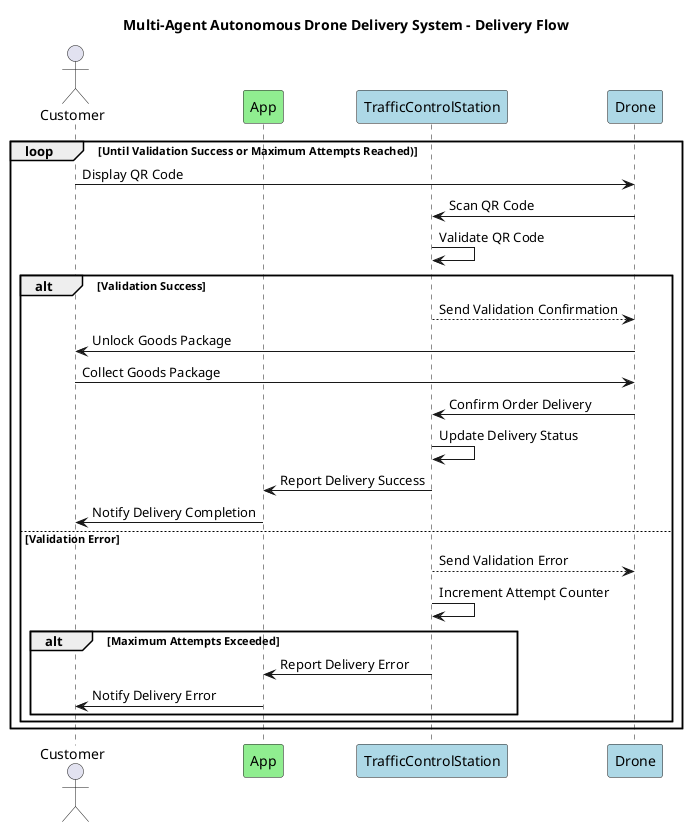 @startuml
title Multi-Agent Autonomous Drone Delivery System - Delivery Flow

actor Customer
participant App #lightgreen
participant TrafficControlStation #lightblue
participant Drone #lightblue

loop Until Validation Success or Maximum Attempts Reached)
  Customer -> Drone: Display QR Code
  Drone -> TrafficControlStation: Scan QR Code
  TrafficControlStation -> TrafficControlStation: Validate QR Code
  alt Validation Success
      TrafficControlStation --> Drone: Send Validation Confirmation
      Drone -> Customer: Unlock Goods Package
      Customer -> Drone: Collect Goods Package
      Drone -> TrafficControlStation: Confirm Order Delivery
      TrafficControlStation -> TrafficControlStation: Update Delivery Status
      TrafficControlStation -> App: Report Delivery Success
      App -> Customer: Notify Delivery Completion
  else Validation Error
      TrafficControlStation --> Drone: Send Validation Error
      TrafficControlStation -> TrafficControlStation: Increment Attempt Counter

      alt Maximum Attempts Exceeded
          TrafficControlStation -> App: Report Delivery Error
          App -> Customer: Notify Delivery Error
      end
  end
end

@enduml